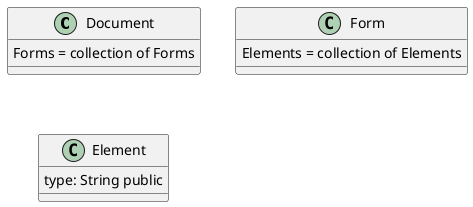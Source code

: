 @startuml
class Document {
    Forms = collection of Forms
}

class Form {
    Elements = collection of Elements
}

class Element {
    type: String public
}
@enduml